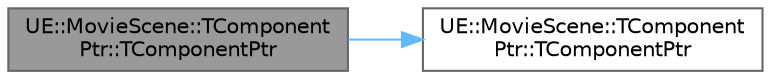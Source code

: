 digraph "UE::MovieScene::TComponentPtr::TComponentPtr"
{
 // INTERACTIVE_SVG=YES
 // LATEX_PDF_SIZE
  bgcolor="transparent";
  edge [fontname=Helvetica,fontsize=10,labelfontname=Helvetica,labelfontsize=10];
  node [fontname=Helvetica,fontsize=10,shape=box,height=0.2,width=0.4];
  rankdir="LR";
  Node1 [id="Node000001",label="UE::MovieScene::TComponent\lPtr::TComponentPtr",height=0.2,width=0.4,color="gray40", fillcolor="grey60", style="filled", fontcolor="black",tooltip=" "];
  Node1 -> Node2 [id="edge1_Node000001_Node000002",color="steelblue1",style="solid",tooltip=" "];
  Node2 [id="Node000002",label="UE::MovieScene::TComponent\lPtr::TComponentPtr",height=0.2,width=0.4,color="grey40", fillcolor="white", style="filled",URL="$db/db4/structUE_1_1MovieScene_1_1TComponentPtr.html#a4bd88c356af6a8ff2eef40b76a78c067",tooltip=" "];
}
